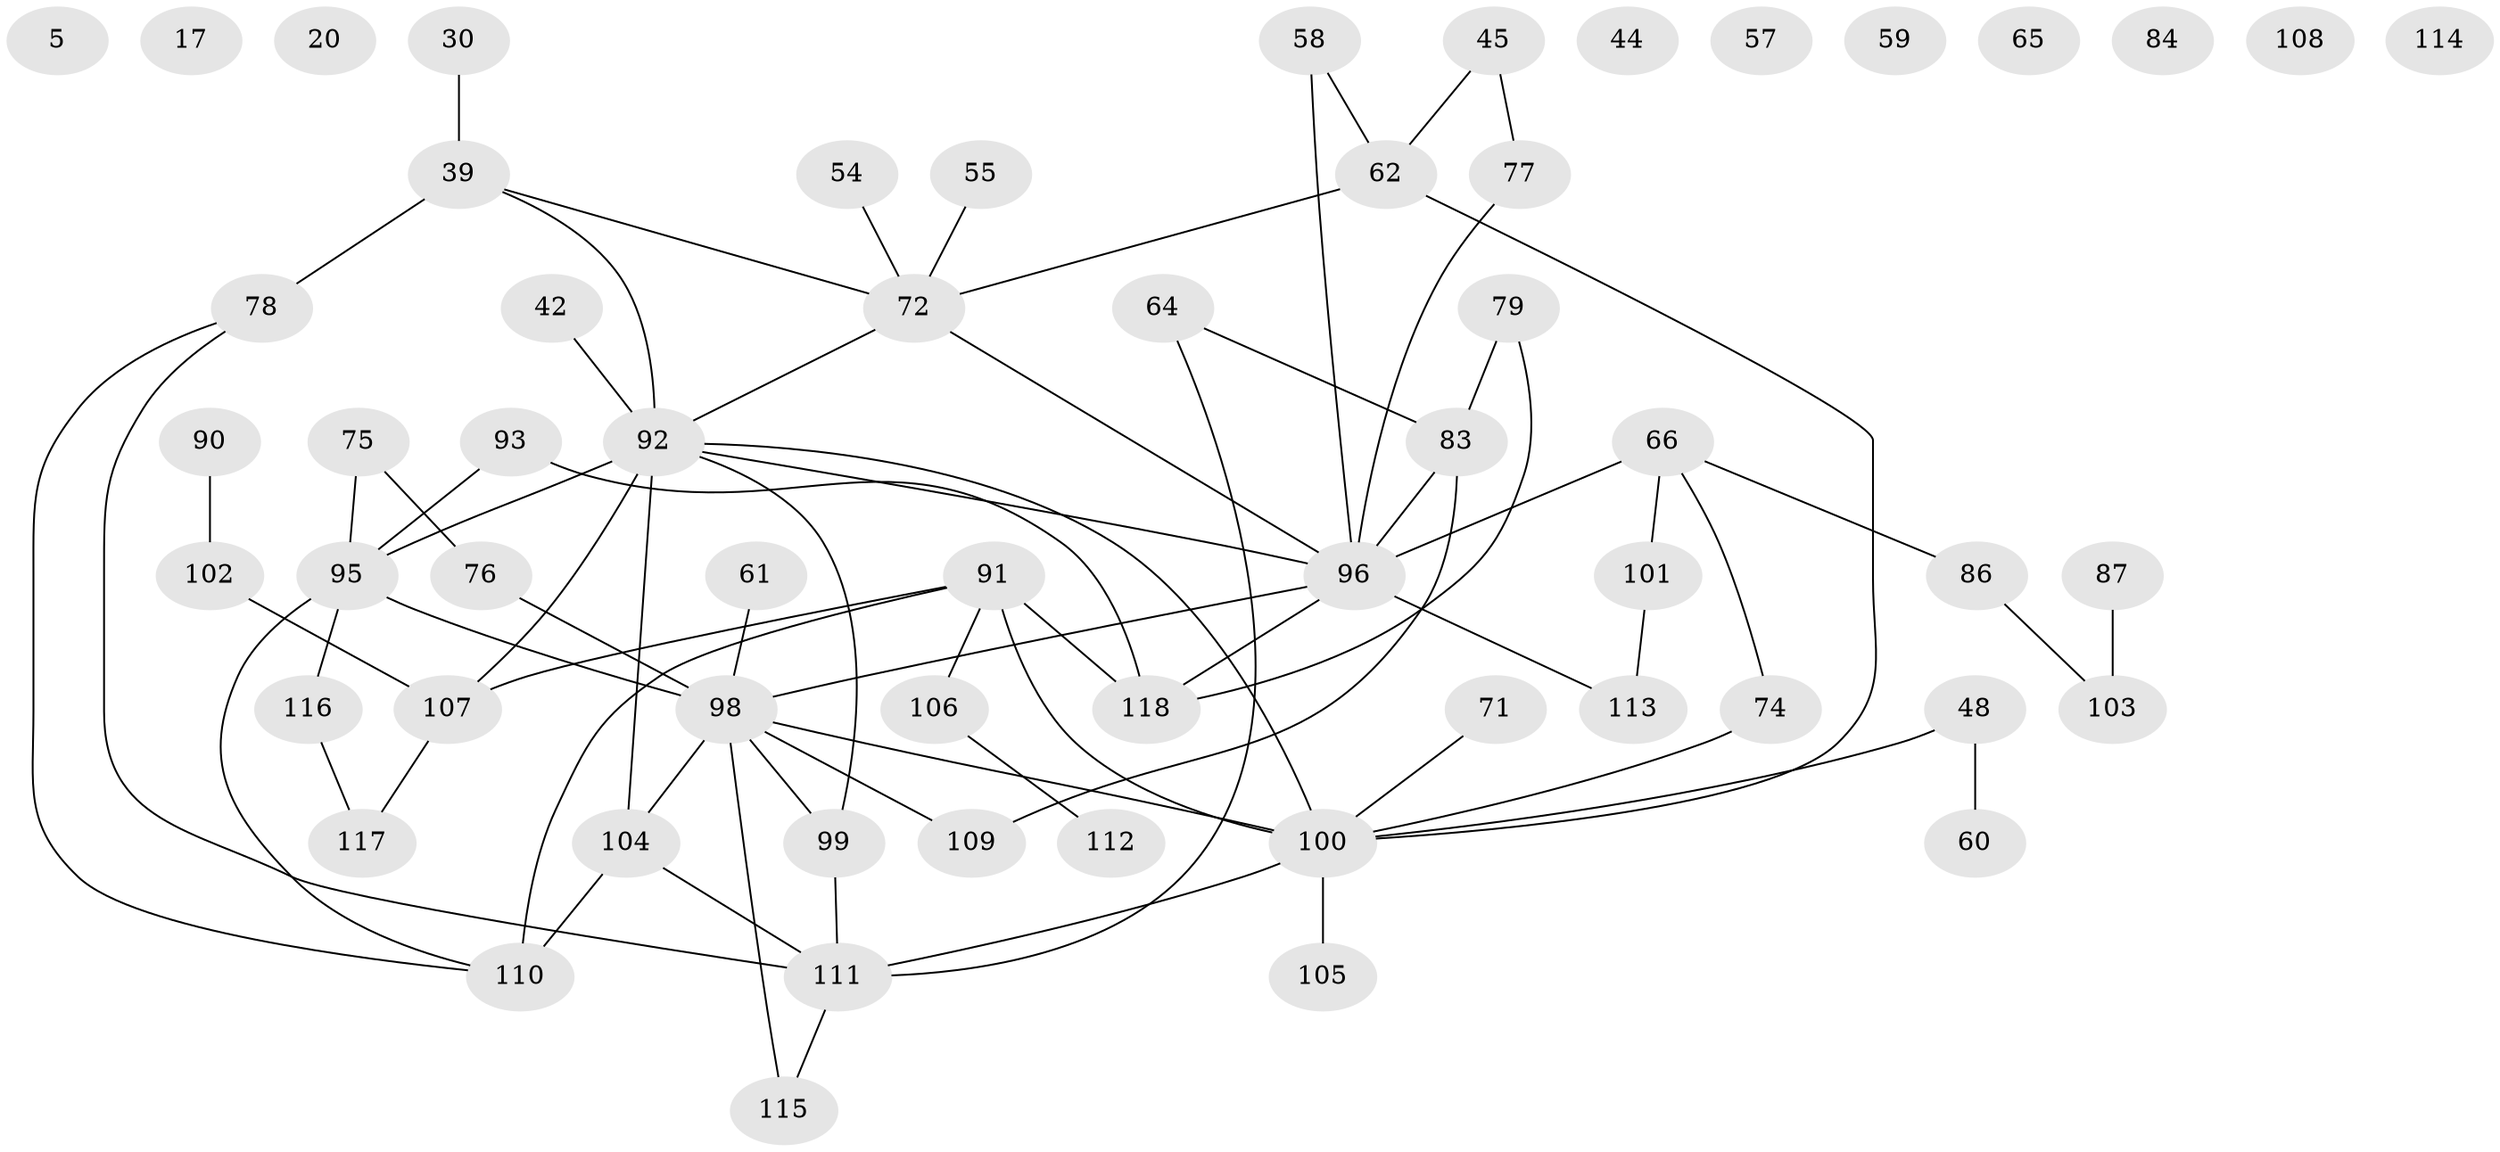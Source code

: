 // original degree distribution, {3: 0.1694915254237288, 5: 0.06779661016949153, 0: 0.07627118644067797, 2: 0.3220338983050847, 1: 0.1694915254237288, 4: 0.1694915254237288, 8: 0.01694915254237288, 6: 0.00847457627118644}
// Generated by graph-tools (version 1.1) at 2025/40/03/09/25 04:40:11]
// undirected, 59 vertices, 74 edges
graph export_dot {
graph [start="1"]
  node [color=gray90,style=filled];
  5;
  17;
  20;
  30;
  39;
  42;
  44;
  45 [super="+24"];
  48;
  54;
  55;
  57 [super="+21"];
  58;
  59;
  60 [super="+29"];
  61;
  62;
  64 [super="+33"];
  65;
  66 [super="+28"];
  71;
  72 [super="+27+50"];
  74;
  75;
  76 [super="+53+13"];
  77;
  78 [super="+3"];
  79;
  83 [super="+2"];
  84;
  86;
  87;
  90;
  91 [super="+47"];
  92 [super="+26+82"];
  93 [super="+8+56"];
  95 [super="+73+67"];
  96 [super="+40+85+81"];
  98 [super="+51+52+97"];
  99 [super="+89+70"];
  100 [super="+34+80+32+35"];
  101;
  102;
  103;
  104 [super="+6"];
  105;
  106;
  107 [super="+12+31+7"];
  108;
  109;
  110;
  111 [super="+38+94+18"];
  112;
  113;
  114;
  115;
  116;
  117;
  118;
  30 -- 39;
  39 -- 78 [weight=2];
  39 -- 92;
  39 -- 72;
  42 -- 92;
  45 -- 62;
  45 -- 77;
  48 -- 60;
  48 -- 100;
  54 -- 72;
  55 -- 72;
  58 -- 62;
  58 -- 96;
  61 -- 98;
  62 -- 72;
  62 -- 100;
  64 -- 111;
  64 -- 83;
  66 -- 74;
  66 -- 101;
  66 -- 96;
  66 -- 86;
  71 -- 100;
  72 -- 96;
  72 -- 92;
  74 -- 100;
  75 -- 76;
  75 -- 95;
  76 -- 98;
  77 -- 96;
  78 -- 111;
  78 -- 110;
  79 -- 118;
  79 -- 83;
  83 -- 109;
  83 -- 96 [weight=2];
  86 -- 103;
  87 -- 103;
  90 -- 102;
  91 -- 110;
  91 -- 118;
  91 -- 100 [weight=2];
  91 -- 107;
  91 -- 106;
  92 -- 95 [weight=3];
  92 -- 104;
  92 -- 107;
  92 -- 96;
  92 -- 99;
  92 -- 100 [weight=2];
  93 -- 118;
  93 -- 95;
  95 -- 116;
  95 -- 98 [weight=2];
  95 -- 110;
  96 -- 113;
  96 -- 98 [weight=2];
  96 -- 118;
  98 -- 109;
  98 -- 100 [weight=5];
  98 -- 104;
  98 -- 115;
  98 -- 99;
  99 -- 111;
  100 -- 111 [weight=3];
  100 -- 105;
  101 -- 113;
  102 -- 107;
  104 -- 110 [weight=2];
  104 -- 111 [weight=2];
  106 -- 112;
  107 -- 117;
  111 -- 115;
  116 -- 117;
}
